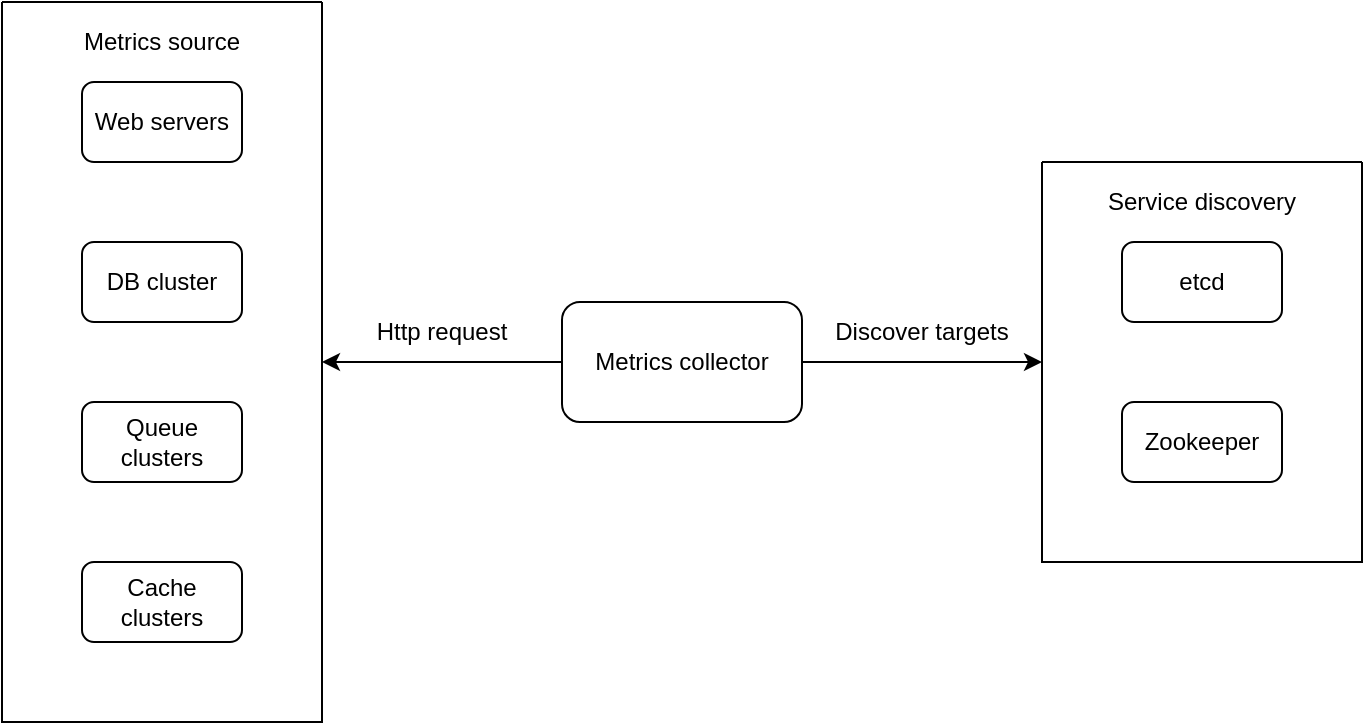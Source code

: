 <mxfile version="24.3.1" type="device">
  <diagram id="bc47vRQSer-DN1HRI0ml" name="Page-1">
    <mxGraphModel dx="882" dy="578" grid="1" gridSize="10" guides="1" tooltips="1" connect="1" arrows="1" fold="1" page="1" pageScale="1" pageWidth="850" pageHeight="1100" math="0" shadow="0">
      <root>
        <mxCell id="0" />
        <mxCell id="1" parent="0" />
        <mxCell id="EtgMitFuruBxjGAC0nHd-1" value="" style="swimlane;startSize=0;" vertex="1" parent="1">
          <mxGeometry x="40" y="40" width="160" height="360" as="geometry" />
        </mxCell>
        <mxCell id="EtgMitFuruBxjGAC0nHd-3" value="Web servers" style="rounded=1;whiteSpace=wrap;html=1;" vertex="1" parent="EtgMitFuruBxjGAC0nHd-1">
          <mxGeometry x="40" y="40" width="80" height="40" as="geometry" />
        </mxCell>
        <mxCell id="EtgMitFuruBxjGAC0nHd-4" value="DB cluster" style="rounded=1;whiteSpace=wrap;html=1;" vertex="1" parent="EtgMitFuruBxjGAC0nHd-1">
          <mxGeometry x="40" y="120" width="80" height="40" as="geometry" />
        </mxCell>
        <mxCell id="EtgMitFuruBxjGAC0nHd-5" value="Queue clusters" style="rounded=1;whiteSpace=wrap;html=1;" vertex="1" parent="EtgMitFuruBxjGAC0nHd-1">
          <mxGeometry x="40" y="200" width="80" height="40" as="geometry" />
        </mxCell>
        <mxCell id="EtgMitFuruBxjGAC0nHd-6" value="Cache clusters" style="rounded=1;whiteSpace=wrap;html=1;" vertex="1" parent="EtgMitFuruBxjGAC0nHd-1">
          <mxGeometry x="40" y="280" width="80" height="40" as="geometry" />
        </mxCell>
        <mxCell id="EtgMitFuruBxjGAC0nHd-7" value="Metrics source" style="text;html=1;align=center;verticalAlign=middle;whiteSpace=wrap;rounded=0;" vertex="1" parent="1">
          <mxGeometry x="40" y="40" width="160" height="40" as="geometry" />
        </mxCell>
        <mxCell id="EtgMitFuruBxjGAC0nHd-13" style="edgeStyle=orthogonalEdgeStyle;rounded=0;orthogonalLoop=1;jettySize=auto;html=1;exitX=1;exitY=0.5;exitDx=0;exitDy=0;entryX=0;entryY=0.5;entryDx=0;entryDy=0;" edge="1" parent="1" source="EtgMitFuruBxjGAC0nHd-8" target="EtgMitFuruBxjGAC0nHd-9">
          <mxGeometry relative="1" as="geometry" />
        </mxCell>
        <mxCell id="EtgMitFuruBxjGAC0nHd-14" style="edgeStyle=orthogonalEdgeStyle;rounded=0;orthogonalLoop=1;jettySize=auto;html=1;exitX=0;exitY=0.5;exitDx=0;exitDy=0;" edge="1" parent="1" source="EtgMitFuruBxjGAC0nHd-8" target="EtgMitFuruBxjGAC0nHd-1">
          <mxGeometry relative="1" as="geometry" />
        </mxCell>
        <mxCell id="EtgMitFuruBxjGAC0nHd-8" value="Metrics collector" style="rounded=1;whiteSpace=wrap;html=1;" vertex="1" parent="1">
          <mxGeometry x="320" y="190" width="120" height="60" as="geometry" />
        </mxCell>
        <mxCell id="EtgMitFuruBxjGAC0nHd-9" value="" style="swimlane;startSize=0;" vertex="1" parent="1">
          <mxGeometry x="560" y="120" width="160" height="200" as="geometry" />
        </mxCell>
        <mxCell id="EtgMitFuruBxjGAC0nHd-10" value="etcd" style="rounded=1;whiteSpace=wrap;html=1;" vertex="1" parent="EtgMitFuruBxjGAC0nHd-9">
          <mxGeometry x="40" y="40" width="80" height="40" as="geometry" />
        </mxCell>
        <mxCell id="EtgMitFuruBxjGAC0nHd-11" value="Zookeeper" style="rounded=1;whiteSpace=wrap;html=1;" vertex="1" parent="EtgMitFuruBxjGAC0nHd-9">
          <mxGeometry x="40" y="120" width="80" height="40" as="geometry" />
        </mxCell>
        <mxCell id="EtgMitFuruBxjGAC0nHd-12" value="Service discovery" style="text;html=1;align=center;verticalAlign=middle;whiteSpace=wrap;rounded=0;" vertex="1" parent="EtgMitFuruBxjGAC0nHd-9">
          <mxGeometry width="160" height="40" as="geometry" />
        </mxCell>
        <mxCell id="EtgMitFuruBxjGAC0nHd-15" value="Discover targets" style="text;html=1;align=center;verticalAlign=middle;whiteSpace=wrap;rounded=0;" vertex="1" parent="1">
          <mxGeometry x="440" y="190" width="120" height="30" as="geometry" />
        </mxCell>
        <mxCell id="EtgMitFuruBxjGAC0nHd-16" value="Http request" style="text;html=1;align=center;verticalAlign=middle;whiteSpace=wrap;rounded=0;" vertex="1" parent="1">
          <mxGeometry x="200" y="190" width="120" height="30" as="geometry" />
        </mxCell>
      </root>
    </mxGraphModel>
  </diagram>
</mxfile>
